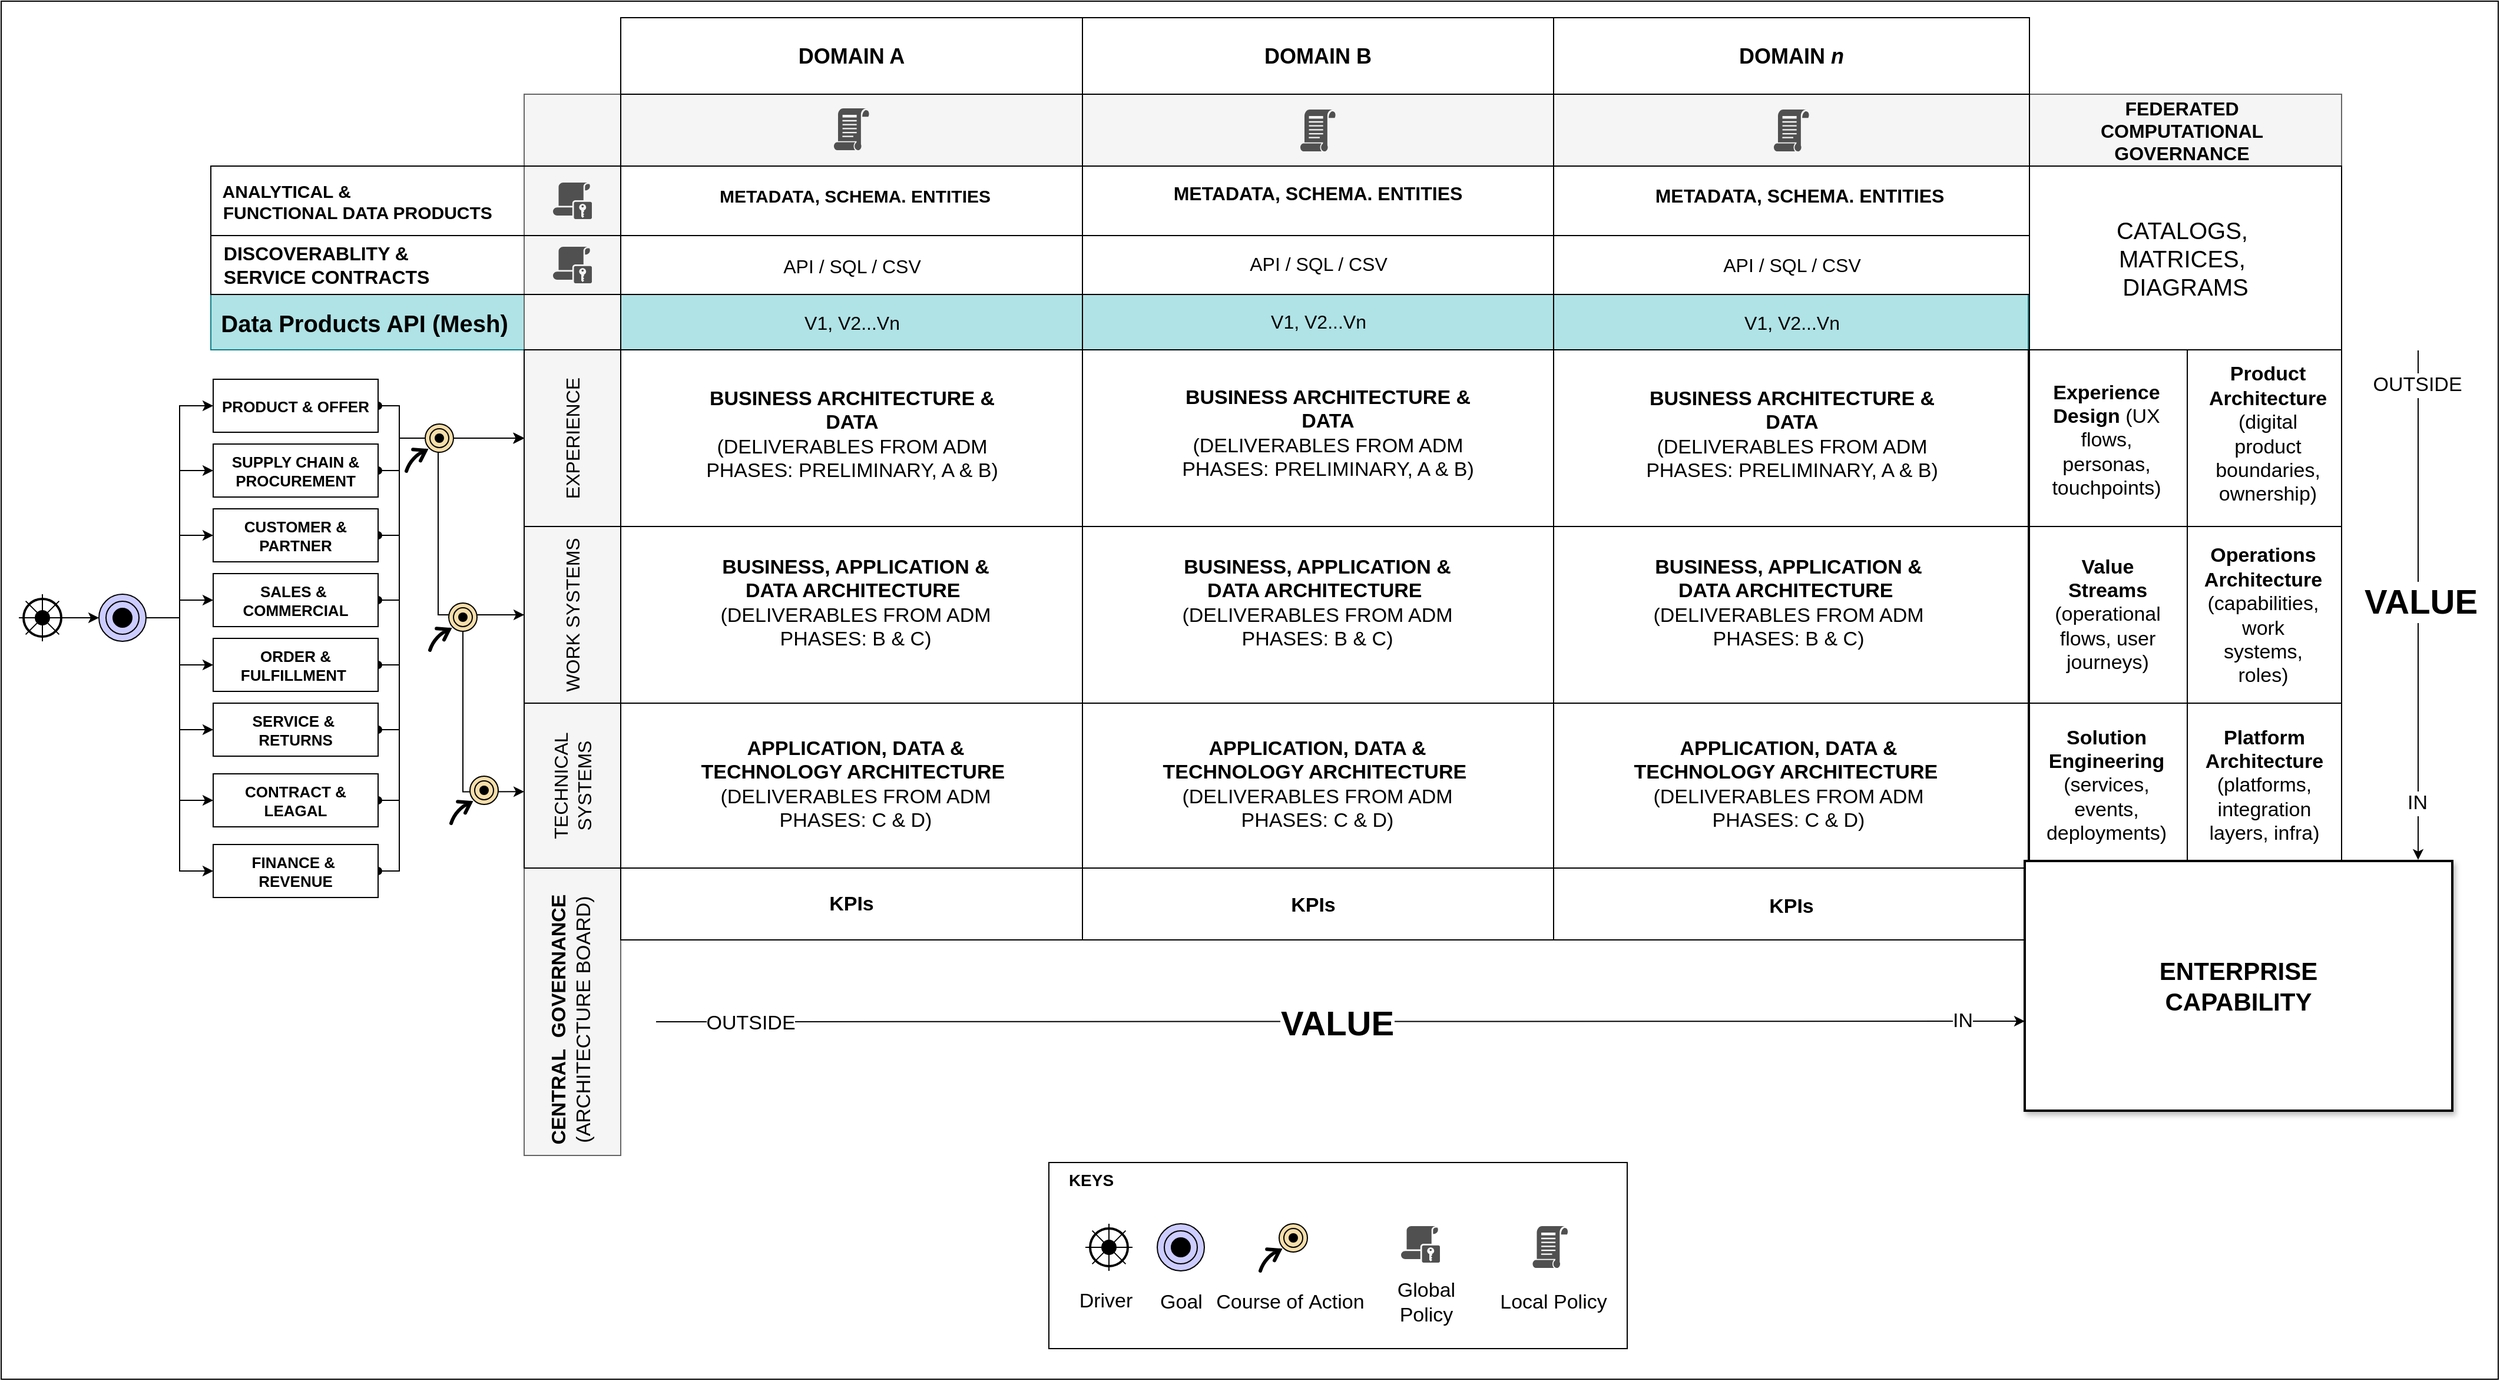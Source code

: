 <mxfile version="28.1.1">
  <diagram name="Page-1" id="IMWD84bTC4Bg9idS82lR">
    <mxGraphModel dx="1979" dy="1753" grid="1" gridSize="5" guides="1" tooltips="1" connect="1" arrows="1" fold="1" page="0" pageScale="1" pageWidth="850" pageHeight="1100" math="0" shadow="0">
      <root>
        <mxCell id="0" />
        <mxCell id="1" parent="0" />
        <mxCell id="JFgeYTdQzSDjU0AHy_LK-74" value="" style="rounded=0;whiteSpace=wrap;html=1;fillColor=none;movable=0;resizable=0;rotatable=0;deletable=0;editable=0;locked=1;connectable=0;" parent="1" vertex="1">
          <mxGeometry x="567" y="-294" width="2120" height="1170" as="geometry" />
        </mxCell>
        <mxCell id="JFgeYTdQzSDjU0AHy_LK-70" value="&lt;font&gt;&lt;b&gt;&amp;nbsp;&lt;font style=&quot;font-size: 20px;&quot;&gt;Data Products API (Mesh)&lt;/font&gt;&lt;/b&gt;&lt;/font&gt;" style="rounded=0;whiteSpace=wrap;html=1;fillColor=#b0e3e6;strokeColor=#0e8088;fontSize=24;align=left;" parent="1" vertex="1">
          <mxGeometry x="745" y="-45" width="1543" height="47" as="geometry" />
        </mxCell>
        <mxCell id="JFgeYTdQzSDjU0AHy_LK-50" value="" style="rounded=0;whiteSpace=wrap;html=1;" parent="1" vertex="1">
          <mxGeometry x="1456.5" y="692" width="491" height="158" as="geometry" />
        </mxCell>
        <mxCell id="JFgeYTdQzSDjU0AHy_LK-2" value="" style="rounded=0;whiteSpace=wrap;html=1;fillColor=#f5f5f5;fontColor=#333333;strokeColor=#666666;" parent="1" vertex="1">
          <mxGeometry x="1011" y="-215" width="1543" height="61" as="geometry" />
        </mxCell>
        <mxCell id="hOjRkmndPDJjpxt0u_3i-155" value="" style="html=1;dashed=0;whiteSpace=wrap;fillColor=#f5f5f5;fontColor=#333333;strokeColor=#666666;" parent="1" vertex="1">
          <mxGeometry x="1011" y="-154" width="82" height="840" as="geometry" />
        </mxCell>
        <mxCell id="hOjRkmndPDJjpxt0u_3i-68" value="&amp;nbsp; ANALYTICAL &amp;amp;&amp;nbsp;&lt;div&gt;&amp;nbsp; FUNCTIONAL DATA PRODUCTS&lt;/div&gt;" style="rounded=0;whiteSpace=wrap;html=1;align=left;fillColor=none;fontStyle=1;fontSize=15;" parent="1" vertex="1">
          <mxGeometry x="745" y="-154" width="1544" height="59" as="geometry" />
        </mxCell>
        <mxCell id="hOjRkmndPDJjpxt0u_3i-67" value="&lt;b&gt;&amp;nbsp; DISCOVERABLITY &amp;amp;&amp;nbsp;&amp;nbsp;&lt;/b&gt;&lt;div&gt;&lt;b&gt;&amp;nbsp; SERVICE CONTRACTS&lt;/b&gt;&lt;/div&gt;" style="rounded=0;whiteSpace=wrap;html=1;align=left;fillColor=none;fontSize=16;" parent="1" vertex="1">
          <mxGeometry x="745" y="-95" width="1544" height="50" as="geometry" />
        </mxCell>
        <mxCell id="hOjRkmndPDJjpxt0u_3i-188" style="edgeStyle=orthogonalEdgeStyle;rounded=0;orthogonalLoop=1;jettySize=auto;html=1;entryX=0;entryY=0.5;entryDx=0;entryDy=0;startArrow=oval;startFill=1;" parent="1" source="hOjRkmndPDJjpxt0u_3i-1" target="hOjRkmndPDJjpxt0u_3i-13" edge="1">
          <mxGeometry relative="1" as="geometry">
            <Array as="points">
              <mxPoint x="905" y="49" />
              <mxPoint x="905" y="77" />
            </Array>
          </mxGeometry>
        </mxCell>
        <mxCell id="hOjRkmndPDJjpxt0u_3i-1" value="&lt;b&gt;PRODUCT &amp;amp; OFFER&lt;/b&gt;" style="rounded=0;whiteSpace=wrap;html=1;rotation=0;fontSize=13;" parent="1" vertex="1">
          <mxGeometry x="747" y="27" width="140" height="45" as="geometry" />
        </mxCell>
        <mxCell id="hOjRkmndPDJjpxt0u_3i-189" style="edgeStyle=orthogonalEdgeStyle;rounded=0;orthogonalLoop=1;jettySize=auto;html=1;entryX=0;entryY=0.5;entryDx=0;entryDy=0;startArrow=oval;startFill=1;" parent="1" source="hOjRkmndPDJjpxt0u_3i-2" target="hOjRkmndPDJjpxt0u_3i-13" edge="1">
          <mxGeometry relative="1" as="geometry">
            <Array as="points">
              <mxPoint x="905" y="105" />
              <mxPoint x="905" y="77" />
            </Array>
          </mxGeometry>
        </mxCell>
        <mxCell id="hOjRkmndPDJjpxt0u_3i-2" value="&lt;b&gt;SUPPLY CHAIN &amp;amp; PROCUREMENT&lt;/b&gt;" style="rounded=0;whiteSpace=wrap;html=1;rotation=0;fontSize=13;" parent="1" vertex="1">
          <mxGeometry x="747" y="82" width="140" height="45" as="geometry" />
        </mxCell>
        <mxCell id="hOjRkmndPDJjpxt0u_3i-190" style="edgeStyle=orthogonalEdgeStyle;rounded=0;orthogonalLoop=1;jettySize=auto;html=1;entryX=0;entryY=0.5;entryDx=0;entryDy=0;startArrow=oval;startFill=1;" parent="1" source="hOjRkmndPDJjpxt0u_3i-3" target="hOjRkmndPDJjpxt0u_3i-13" edge="1">
          <mxGeometry relative="1" as="geometry">
            <Array as="points">
              <mxPoint x="905" y="159" />
              <mxPoint x="905" y="77" />
            </Array>
          </mxGeometry>
        </mxCell>
        <mxCell id="hOjRkmndPDJjpxt0u_3i-3" value="&lt;b&gt;CUSTOMER &amp;amp; PARTNER&lt;/b&gt;" style="rounded=0;whiteSpace=wrap;html=1;rotation=0;fontSize=13;" parent="1" vertex="1">
          <mxGeometry x="747" y="137" width="140" height="45" as="geometry" />
        </mxCell>
        <mxCell id="hOjRkmndPDJjpxt0u_3i-191" style="edgeStyle=orthogonalEdgeStyle;rounded=0;orthogonalLoop=1;jettySize=auto;html=1;entryX=0;entryY=0.5;entryDx=0;entryDy=0;startArrow=oval;startFill=1;" parent="1" source="hOjRkmndPDJjpxt0u_3i-4" target="hOjRkmndPDJjpxt0u_3i-13" edge="1">
          <mxGeometry relative="1" as="geometry">
            <Array as="points">
              <mxPoint x="905" y="215" />
              <mxPoint x="905" y="77" />
            </Array>
          </mxGeometry>
        </mxCell>
        <mxCell id="hOjRkmndPDJjpxt0u_3i-4" value="&lt;b&gt;SALES &amp;amp;&amp;nbsp;&lt;/b&gt;&lt;div&gt;&lt;b&gt;COMMERCIAL&lt;/b&gt;&lt;/div&gt;" style="rounded=0;whiteSpace=wrap;html=1;rotation=0;fontSize=13;" parent="1" vertex="1">
          <mxGeometry x="747" y="192" width="140" height="45" as="geometry" />
        </mxCell>
        <mxCell id="hOjRkmndPDJjpxt0u_3i-192" style="edgeStyle=orthogonalEdgeStyle;rounded=0;orthogonalLoop=1;jettySize=auto;html=1;entryX=0;entryY=0.5;entryDx=0;entryDy=0;startArrow=oval;startFill=1;" parent="1" source="hOjRkmndPDJjpxt0u_3i-5" target="hOjRkmndPDJjpxt0u_3i-13" edge="1">
          <mxGeometry relative="1" as="geometry">
            <Array as="points">
              <mxPoint x="905" y="269" />
              <mxPoint x="905" y="77" />
            </Array>
          </mxGeometry>
        </mxCell>
        <mxCell id="hOjRkmndPDJjpxt0u_3i-5" value="&lt;b&gt;ORDER &amp;amp;&lt;/b&gt;&lt;div&gt;&lt;b&gt;FULFILLMENT&amp;nbsp;&lt;/b&gt;&lt;/div&gt;" style="rounded=0;whiteSpace=wrap;html=1;rotation=0;fontSize=13;" parent="1" vertex="1">
          <mxGeometry x="747" y="247" width="140" height="45" as="geometry" />
        </mxCell>
        <mxCell id="hOjRkmndPDJjpxt0u_3i-193" style="edgeStyle=orthogonalEdgeStyle;rounded=0;orthogonalLoop=1;jettySize=auto;html=1;entryX=0;entryY=0.5;entryDx=0;entryDy=0;startArrow=oval;startFill=1;" parent="1" source="hOjRkmndPDJjpxt0u_3i-6" target="hOjRkmndPDJjpxt0u_3i-13" edge="1">
          <mxGeometry relative="1" as="geometry">
            <Array as="points">
              <mxPoint x="905" y="325" />
              <mxPoint x="905" y="77" />
            </Array>
          </mxGeometry>
        </mxCell>
        <mxCell id="hOjRkmndPDJjpxt0u_3i-6" value="&lt;b&gt;SERVICE &amp;amp;&amp;nbsp;&lt;/b&gt;&lt;div&gt;&lt;b&gt;RETURNS&lt;/b&gt;&lt;/div&gt;" style="rounded=0;whiteSpace=wrap;html=1;rotation=0;fontSize=13;" parent="1" vertex="1">
          <mxGeometry x="747" y="302" width="140" height="45" as="geometry" />
        </mxCell>
        <mxCell id="hOjRkmndPDJjpxt0u_3i-194" style="edgeStyle=orthogonalEdgeStyle;rounded=0;orthogonalLoop=1;jettySize=auto;html=1;entryX=0;entryY=0.5;entryDx=0;entryDy=0;startArrow=oval;startFill=1;" parent="1" source="hOjRkmndPDJjpxt0u_3i-7" target="hOjRkmndPDJjpxt0u_3i-13" edge="1">
          <mxGeometry relative="1" as="geometry">
            <Array as="points">
              <mxPoint x="905" y="385" />
              <mxPoint x="905" y="77" />
            </Array>
          </mxGeometry>
        </mxCell>
        <mxCell id="hOjRkmndPDJjpxt0u_3i-7" value="&lt;b&gt;CONTRACT &amp;amp;&lt;/b&gt;&lt;div&gt;&lt;b&gt;LEAGAL&lt;/b&gt;&lt;/div&gt;" style="rounded=0;whiteSpace=wrap;html=1;rotation=0;fontSize=13;" parent="1" vertex="1">
          <mxGeometry x="747" y="362" width="140" height="45" as="geometry" />
        </mxCell>
        <mxCell id="hOjRkmndPDJjpxt0u_3i-195" style="edgeStyle=orthogonalEdgeStyle;rounded=0;orthogonalLoop=1;jettySize=auto;html=1;entryX=0;entryY=0.5;entryDx=0;entryDy=0;startArrow=oval;startFill=1;" parent="1" source="hOjRkmndPDJjpxt0u_3i-8" target="hOjRkmndPDJjpxt0u_3i-13" edge="1">
          <mxGeometry relative="1" as="geometry">
            <Array as="points">
              <mxPoint x="905" y="445" />
              <mxPoint x="905" y="77" />
            </Array>
          </mxGeometry>
        </mxCell>
        <mxCell id="hOjRkmndPDJjpxt0u_3i-8" value="&lt;b&gt;FINANCE &amp;amp;&amp;nbsp;&lt;/b&gt;&lt;div&gt;&lt;b&gt;REVENUE&lt;/b&gt;&lt;/div&gt;" style="rounded=0;whiteSpace=wrap;html=1;rotation=0;fontSize=13;" parent="1" vertex="1">
          <mxGeometry x="747" y="422" width="140" height="45" as="geometry" />
        </mxCell>
        <mxCell id="hOjRkmndPDJjpxt0u_3i-13" value="EXPERIENCE" style="swimlane;horizontal=0;whiteSpace=wrap;html=1;startSize=82;fillColor=none;fontStyle=0;fontSize=16;" parent="1" vertex="1">
          <mxGeometry x="1011" y="2" width="1543" height="150" as="geometry" />
        </mxCell>
        <mxCell id="hOjRkmndPDJjpxt0u_3i-183" value="&lt;table&gt;&lt;tbody&gt;&lt;tr&gt;&lt;td data-col-size=&quot;md&quot; data-start=&quot;867&quot; data-end=&quot;934&quot;&gt;&lt;strong data-start=&quot;869&quot; data-end=&quot;893&quot;&gt;Product Architecture&lt;/strong&gt; &lt;span style=&quot;font-weight: normal;&quot;&gt;(digital product boundaries, ownership)&lt;/span&gt;&lt;/td&gt;&lt;/tr&gt;&lt;/tbody&gt;&lt;/table&gt;&lt;table&gt;&lt;tbody&gt;&lt;tr&gt;&lt;td data-col-size=&quot;lg&quot; data-start=&quot;934&quot; data-end=&quot;1067&quot;&gt;&lt;/td&gt;&lt;/tr&gt;&lt;/tbody&gt;&lt;/table&gt;" style="text;html=1;align=center;verticalAlign=middle;whiteSpace=wrap;rounded=0;rotation=0;fontSize=17;fontStyle=1" parent="hOjRkmndPDJjpxt0u_3i-13" vertex="1">
          <mxGeometry x="1428" y="10" width="105" height="130" as="geometry" />
        </mxCell>
        <mxCell id="hOjRkmndPDJjpxt0u_3i-14" value="WORK SYSTEMS" style="swimlane;horizontal=0;whiteSpace=wrap;html=1;startSize=82;fillColor=none;fontStyle=0;fontSize=16;" parent="1" vertex="1">
          <mxGeometry x="1011" y="152" width="1543" height="150" as="geometry" />
        </mxCell>
        <mxCell id="hOjRkmndPDJjpxt0u_3i-174" value="" style="html=1;dashed=0;whiteSpace=wrap;fillColor=none;" parent="hOjRkmndPDJjpxt0u_3i-14" vertex="1">
          <mxGeometry x="1277" y="-150" width="135" height="440" as="geometry" />
        </mxCell>
        <mxCell id="hOjRkmndPDJjpxt0u_3i-66" value="&lt;strong data-start=&quot;811&quot; data-end=&quot;832&quot;&gt;Experience Design&lt;/strong&gt; (UX flows, personas, touchpoints)" style="text;html=1;align=center;verticalAlign=middle;whiteSpace=wrap;rounded=0;rotation=0;fontSize=17;fontStyle=0" parent="hOjRkmndPDJjpxt0u_3i-14" vertex="1">
          <mxGeometry x="1287" y="-141" width="113" height="135" as="geometry" />
        </mxCell>
        <mxCell id="hOjRkmndPDJjpxt0u_3i-184" value="&lt;strong data-start=&quot;1100&quot; data-end=&quot;1117&quot;&gt;Value Streams&lt;/strong&gt; (operational flows, user journeys)" style="text;html=1;align=center;verticalAlign=middle;whiteSpace=wrap;rounded=0;rotation=0;fontSize=17;fontStyle=0" parent="hOjRkmndPDJjpxt0u_3i-14" vertex="1">
          <mxGeometry x="1287.5" y="7.5" width="113" height="135" as="geometry" />
        </mxCell>
        <mxCell id="hOjRkmndPDJjpxt0u_3i-199" value="&lt;strong data-start=&quot;1155&quot; data-end=&quot;1182&quot;&gt;Operations Architecture&lt;/strong&gt; &lt;span style=&quot;font-weight: normal;&quot;&gt;(capabilities, work systems, roles)&lt;/span&gt;" style="text;html=1;align=center;verticalAlign=middle;whiteSpace=wrap;rounded=0;rotation=0;fontSize=17;fontStyle=1" parent="hOjRkmndPDJjpxt0u_3i-14" vertex="1">
          <mxGeometry x="1424" y="10.5" width="105" height="130" as="geometry" />
        </mxCell>
        <mxCell id="hOjRkmndPDJjpxt0u_3i-15" value="TECHNICAL SYSTEMS" style="swimlane;horizontal=0;whiteSpace=wrap;html=1;startSize=82;fillColor=none;fontStyle=0;fontSize=16;" parent="1" vertex="1">
          <mxGeometry x="1011" y="302" width="1543" height="140" as="geometry" />
        </mxCell>
        <mxCell id="hOjRkmndPDJjpxt0u_3i-201" value="&lt;div&gt;&lt;strong data-start=&quot;1334&quot; data-end=&quot;1358&quot;&gt;Solution Engineering&lt;/strong&gt; (services, events, deployments)&lt;span&gt;&lt;/span&gt;&lt;/div&gt;" style="text;html=1;align=center;verticalAlign=middle;whiteSpace=wrap;rounded=0;rotation=0;fontSize=17;fontStyle=0" parent="hOjRkmndPDJjpxt0u_3i-15" vertex="1">
          <mxGeometry x="1287" y="2.5" width="113" height="135" as="geometry" />
        </mxCell>
        <mxCell id="hOjRkmndPDJjpxt0u_3i-202" value="&lt;strong data-start=&quot;1393&quot; data-end=&quot;1418&quot;&gt;Platform Architecture&lt;/strong&gt; &lt;span style=&quot;font-weight: normal;&quot;&gt;(platforms, integration layers, infra)&lt;/span&gt;" style="text;html=1;align=center;verticalAlign=middle;whiteSpace=wrap;rounded=0;rotation=0;fontSize=17;fontStyle=1" parent="hOjRkmndPDJjpxt0u_3i-15" vertex="1">
          <mxGeometry x="1425" y="5" width="105" height="130" as="geometry" />
        </mxCell>
        <mxCell id="hOjRkmndPDJjpxt0u_3i-27" value="DOMAIN A" style="swimlane;whiteSpace=wrap;html=1;startSize=65;fontSize=18;" parent="1" vertex="1">
          <mxGeometry x="1093" y="-280" width="392" height="783" as="geometry" />
        </mxCell>
        <mxCell id="hOjRkmndPDJjpxt0u_3i-111" value="METADATA,&amp;nbsp;&lt;span style=&quot;background-color: transparent; color: light-dark(rgb(0, 0, 0), rgb(255, 255, 255));&quot;&gt;SCHEMA.&amp;nbsp;&lt;/span&gt;&lt;span style=&quot;background-color: transparent; color: light-dark(rgb(0, 0, 0), rgb(255, 255, 255));&quot;&gt;ENTITIES&lt;/span&gt;&lt;div&gt;&lt;br&gt;&lt;/div&gt;" style="text;html=1;align=center;verticalAlign=middle;whiteSpace=wrap;rounded=0;rotation=0;fontSize=15;fontStyle=1" parent="hOjRkmndPDJjpxt0u_3i-27" vertex="1">
          <mxGeometry x="86" y="145" width="226" height="30" as="geometry" />
        </mxCell>
        <mxCell id="hOjRkmndPDJjpxt0u_3i-129" value="&lt;div&gt;KPIs&lt;/div&gt;" style="text;html=1;align=center;verticalAlign=middle;whiteSpace=wrap;rounded=0;rotation=0;fontSize=17;fontStyle=1" parent="hOjRkmndPDJjpxt0u_3i-27" vertex="1">
          <mxGeometry x="161" y="738" width="70" height="30" as="geometry" />
        </mxCell>
        <mxCell id="hOjRkmndPDJjpxt0u_3i-173" value="" style="sketch=0;pointerEvents=1;shadow=0;dashed=0;html=1;strokeColor=none;labelPosition=center;verticalLabelPosition=bottom;verticalAlign=top;align=center;fillColor=#505050;shape=mxgraph.mscae.intune.policy" parent="hOjRkmndPDJjpxt0u_3i-27" vertex="1">
          <mxGeometry x="181" y="77" width="30" height="36" as="geometry" />
        </mxCell>
        <mxCell id="-vPCvKVaH0bH5d80LSRG-5" value="&lt;span&gt;V1, V2...Vn&lt;/span&gt;" style="text;html=1;align=center;verticalAlign=middle;whiteSpace=wrap;rounded=0;rotation=0;fontSize=16;fontStyle=0" parent="hOjRkmndPDJjpxt0u_3i-27" vertex="1">
          <mxGeometry x="136.75" y="244" width="118.5" height="30" as="geometry" />
        </mxCell>
        <mxCell id="-vPCvKVaH0bH5d80LSRG-9" value="&lt;span&gt;BUSINESS ARCHITECTURE&amp;nbsp;&lt;/span&gt;&lt;span&gt;&amp;amp; DATA&lt;/span&gt;&lt;br&gt;&lt;div&gt;&lt;span style=&quot;font-weight: normal;&quot;&gt;(DELIVERABLES FROM ADM PHASES: PRELIMINARY, A &amp;amp; B)&lt;/span&gt;&lt;/div&gt;" style="text;html=1;align=center;verticalAlign=middle;whiteSpace=wrap;rounded=0;rotation=0;fontSize=17;fontStyle=1" parent="hOjRkmndPDJjpxt0u_3i-27" vertex="1">
          <mxGeometry x="62.75" y="341" width="266.5" height="25" as="geometry" />
        </mxCell>
        <mxCell id="-vPCvKVaH0bH5d80LSRG-12" value="&lt;span&gt;BUSINESS, APPLICATION &amp;amp; DATA ARCHITECTURE&amp;nbsp;&lt;/span&gt;&lt;br&gt;&lt;div&gt;&lt;span style=&quot;font-weight: normal;&quot;&gt;(DELIVERABLES FROM ADM PHASES: B &amp;amp; C)&lt;/span&gt;&lt;/div&gt;" style="text;html=1;align=center;verticalAlign=middle;whiteSpace=wrap;rounded=0;rotation=0;fontSize=17;fontStyle=1" parent="hOjRkmndPDJjpxt0u_3i-27" vertex="1">
          <mxGeometry x="66" y="484" width="266.5" height="25" as="geometry" />
        </mxCell>
        <mxCell id="-vPCvKVaH0bH5d80LSRG-13" value="&lt;span&gt;APPLICATION, DATA &amp;amp; TECHNOLOGY ARCHITECTURE&amp;nbsp;&lt;/span&gt;&lt;br&gt;&lt;div&gt;&lt;span style=&quot;font-weight: normal;&quot;&gt;(DELIVERABLES FROM ADM PHASES: C &amp;amp; D)&lt;/span&gt;&lt;/div&gt;" style="text;html=1;align=center;verticalAlign=middle;whiteSpace=wrap;rounded=0;rotation=0;fontSize=17;fontStyle=1" parent="hOjRkmndPDJjpxt0u_3i-27" vertex="1">
          <mxGeometry x="66" y="638" width="266.5" height="25" as="geometry" />
        </mxCell>
        <mxCell id="hOjRkmndPDJjpxt0u_3i-28" value="DOMAIN B" style="swimlane;whiteSpace=wrap;html=1;startSize=65;fillColor=none;fontSize=18;" parent="1" vertex="1">
          <mxGeometry x="1485" y="-280" width="400" height="783" as="geometry" />
        </mxCell>
        <mxCell id="hOjRkmndPDJjpxt0u_3i-142" value="&lt;div&gt;KPIs&lt;/div&gt;" style="text;html=1;align=center;verticalAlign=middle;whiteSpace=wrap;rounded=0;rotation=0;fontSize=17;fontStyle=1" parent="hOjRkmndPDJjpxt0u_3i-28" vertex="1">
          <mxGeometry x="161" y="739" width="70" height="30" as="geometry" />
        </mxCell>
        <mxCell id="hOjRkmndPDJjpxt0u_3i-160" value="" style="sketch=0;pointerEvents=1;shadow=0;dashed=0;html=1;strokeColor=none;labelPosition=center;verticalLabelPosition=bottom;verticalAlign=top;align=center;fillColor=#505050;shape=mxgraph.mscae.intune.policy" parent="hOjRkmndPDJjpxt0u_3i-28" vertex="1">
          <mxGeometry x="185" y="78" width="30" height="36" as="geometry" />
        </mxCell>
        <mxCell id="-vPCvKVaH0bH5d80LSRG-1" value="METADATA,&amp;nbsp;&lt;span style=&quot;background-color: transparent; color: light-dark(rgb(0, 0, 0), rgb(255, 255, 255));&quot;&gt;SCHEMA.&amp;nbsp;&lt;/span&gt;&lt;span style=&quot;background-color: transparent; color: light-dark(rgb(0, 0, 0), rgb(255, 255, 255));&quot;&gt;ENTITIES&lt;/span&gt;&lt;div&gt;&lt;br&gt;&lt;/div&gt;" style="text;html=1;align=center;verticalAlign=middle;whiteSpace=wrap;rounded=0;rotation=0;fontSize=16;fontStyle=1" parent="hOjRkmndPDJjpxt0u_3i-28" vertex="1">
          <mxGeometry x="87" y="144" width="226" height="30" as="geometry" />
        </mxCell>
        <mxCell id="-vPCvKVaH0bH5d80LSRG-3" value="&lt;span&gt;API / SQL / CSV&lt;/span&gt;" style="text;html=1;align=center;verticalAlign=middle;whiteSpace=wrap;rounded=0;rotation=0;fontSize=16;fontStyle=0" parent="hOjRkmndPDJjpxt0u_3i-28" vertex="1">
          <mxGeometry x="140.75" y="194" width="118.5" height="30" as="geometry" />
        </mxCell>
        <mxCell id="-vPCvKVaH0bH5d80LSRG-7" value="&lt;span&gt;V1, V2...Vn&lt;/span&gt;" style="text;html=1;align=center;verticalAlign=middle;whiteSpace=wrap;rounded=0;rotation=0;fontSize=16;fontStyle=0" parent="hOjRkmndPDJjpxt0u_3i-28" vertex="1">
          <mxGeometry x="140.75" y="243" width="118.5" height="30" as="geometry" />
        </mxCell>
        <mxCell id="-vPCvKVaH0bH5d80LSRG-10" value="&lt;span&gt;BUSINESS ARCHITECTURE&amp;nbsp;&lt;/span&gt;&lt;span&gt;&amp;amp; DATA&lt;/span&gt;&lt;br&gt;&lt;div&gt;&lt;span style=&quot;font-weight: normal;&quot;&gt;(DELIVERABLES FROM ADM PHASES: PRELIMINARY, A &amp;amp; B)&lt;/span&gt;&lt;/div&gt;" style="text;html=1;align=center;verticalAlign=middle;whiteSpace=wrap;rounded=0;rotation=0;fontSize=17;fontStyle=1" parent="hOjRkmndPDJjpxt0u_3i-28" vertex="1">
          <mxGeometry x="75" y="340" width="266.5" height="25" as="geometry" />
        </mxCell>
        <mxCell id="-vPCvKVaH0bH5d80LSRG-14" value="&lt;span&gt;BUSINESS, APPLICATION &amp;amp; DATA ARCHITECTURE&amp;nbsp;&lt;/span&gt;&lt;br&gt;&lt;div&gt;&lt;span style=&quot;font-weight: normal;&quot;&gt;(DELIVERABLES FROM ADM PHASES: B &amp;amp; C)&lt;/span&gt;&lt;/div&gt;" style="text;html=1;align=center;verticalAlign=middle;whiteSpace=wrap;rounded=0;rotation=0;fontSize=17;fontStyle=1" parent="hOjRkmndPDJjpxt0u_3i-28" vertex="1">
          <mxGeometry x="66" y="484" width="266.5" height="25" as="geometry" />
        </mxCell>
        <mxCell id="-vPCvKVaH0bH5d80LSRG-16" value="&lt;span&gt;APPLICATION, DATA &amp;amp; TECHNOLOGY ARCHITECTURE&amp;nbsp;&lt;/span&gt;&lt;br&gt;&lt;div&gt;&lt;span style=&quot;font-weight: normal;&quot;&gt;(DELIVERABLES FROM ADM PHASES: C &amp;amp; D)&lt;/span&gt;&lt;/div&gt;" style="text;html=1;align=center;verticalAlign=middle;whiteSpace=wrap;rounded=0;rotation=0;fontSize=17;fontStyle=1" parent="hOjRkmndPDJjpxt0u_3i-28" vertex="1">
          <mxGeometry x="66" y="638" width="266.5" height="25" as="geometry" />
        </mxCell>
        <mxCell id="hOjRkmndPDJjpxt0u_3i-29" value="DOMAIN &lt;i&gt;n&lt;/i&gt;" style="swimlane;whiteSpace=wrap;html=1;startSize=65;fillColor=none;fontSize=18;" parent="1" vertex="1">
          <mxGeometry x="1885" y="-280" width="404" height="783" as="geometry" />
        </mxCell>
        <mxCell id="hOjRkmndPDJjpxt0u_3i-73" value="&lt;span&gt;API / SQL / CSV&lt;/span&gt;" style="text;html=1;align=center;verticalAlign=middle;whiteSpace=wrap;rounded=0;rotation=0;fontSize=16;fontStyle=0" parent="hOjRkmndPDJjpxt0u_3i-29" vertex="1">
          <mxGeometry x="142.75" y="195" width="118.5" height="30" as="geometry" />
        </mxCell>
        <mxCell id="hOjRkmndPDJjpxt0u_3i-143" value="&lt;div&gt;KPIs&lt;/div&gt;" style="text;html=1;align=center;verticalAlign=middle;whiteSpace=wrap;rounded=0;rotation=0;fontSize=17;fontStyle=1" parent="hOjRkmndPDJjpxt0u_3i-29" vertex="1">
          <mxGeometry x="167" y="740" width="70" height="30" as="geometry" />
        </mxCell>
        <mxCell id="hOjRkmndPDJjpxt0u_3i-161" value="" style="sketch=0;pointerEvents=1;shadow=0;dashed=0;html=1;strokeColor=none;labelPosition=center;verticalLabelPosition=bottom;verticalAlign=top;align=center;fillColor=#505050;shape=mxgraph.mscae.intune.policy" parent="hOjRkmndPDJjpxt0u_3i-29" vertex="1">
          <mxGeometry x="187" y="78" width="30" height="36" as="geometry" />
        </mxCell>
        <mxCell id="-vPCvKVaH0bH5d80LSRG-2" value="METADATA,&amp;nbsp;&lt;span style=&quot;background-color: transparent; color: light-dark(rgb(0, 0, 0), rgb(255, 255, 255));&quot;&gt;SCHEMA.&amp;nbsp;&lt;/span&gt;&lt;span style=&quot;background-color: transparent; color: light-dark(rgb(0, 0, 0), rgb(255, 255, 255));&quot;&gt;ENTITIES&lt;/span&gt;&lt;div&gt;&lt;br&gt;&lt;/div&gt;" style="text;html=1;align=center;verticalAlign=middle;whiteSpace=wrap;rounded=0;rotation=0;fontSize=16;fontStyle=1" parent="hOjRkmndPDJjpxt0u_3i-29" vertex="1">
          <mxGeometry x="96" y="146" width="226" height="30" as="geometry" />
        </mxCell>
        <mxCell id="-vPCvKVaH0bH5d80LSRG-8" value="&lt;span&gt;V1, V2...Vn&lt;/span&gt;" style="text;html=1;align=center;verticalAlign=middle;whiteSpace=wrap;rounded=0;rotation=0;fontSize=16;fontStyle=0" parent="hOjRkmndPDJjpxt0u_3i-29" vertex="1">
          <mxGeometry x="142.75" y="244" width="118.5" height="30" as="geometry" />
        </mxCell>
        <mxCell id="-vPCvKVaH0bH5d80LSRG-15" value="&lt;span&gt;BUSINESS, APPLICATION &amp;amp; DATA ARCHITECTURE&amp;nbsp;&lt;/span&gt;&lt;br&gt;&lt;div&gt;&lt;span style=&quot;font-weight: normal;&quot;&gt;(DELIVERABLES FROM ADM PHASES: B &amp;amp; C)&lt;/span&gt;&lt;/div&gt;" style="text;html=1;align=center;verticalAlign=middle;whiteSpace=wrap;rounded=0;rotation=0;fontSize=17;fontStyle=1" parent="hOjRkmndPDJjpxt0u_3i-29" vertex="1">
          <mxGeometry x="66" y="484" width="266.5" height="25" as="geometry" />
        </mxCell>
        <mxCell id="-vPCvKVaH0bH5d80LSRG-17" value="&lt;span&gt;APPLICATION, DATA &amp;amp; TECHNOLOGY ARCHITECTURE&amp;nbsp;&lt;/span&gt;&lt;br&gt;&lt;div&gt;&lt;span style=&quot;font-weight: normal;&quot;&gt;(DELIVERABLES FROM ADM PHASES: C &amp;amp; D)&lt;/span&gt;&lt;/div&gt;" style="text;html=1;align=center;verticalAlign=middle;whiteSpace=wrap;rounded=0;rotation=0;fontSize=17;fontStyle=1" parent="hOjRkmndPDJjpxt0u_3i-29" vertex="1">
          <mxGeometry x="66" y="638" width="266.5" height="25" as="geometry" />
        </mxCell>
        <mxCell id="hOjRkmndPDJjpxt0u_3i-158" value="&lt;span&gt;CENTRAL&amp;nbsp; GOVERNANCE&lt;/span&gt;&lt;div&gt;&lt;span style=&quot;font-weight: normal;&quot;&gt;(ARCHITECTURE BOARD)&lt;/span&gt;&lt;/div&gt;" style="text;html=1;align=center;verticalAlign=middle;whiteSpace=wrap;rounded=0;rotation=-90;fontSize=17;fontStyle=1" parent="1" vertex="1">
          <mxGeometry x="943" y="558" width="215" height="25" as="geometry" />
        </mxCell>
        <mxCell id="hOjRkmndPDJjpxt0u_3i-196" style="edgeStyle=orthogonalEdgeStyle;rounded=0;orthogonalLoop=1;jettySize=auto;html=1;entryX=0;entryY=0.5;entryDx=0;entryDy=0;exitX=0;exitY=0.5;exitDx=0;exitDy=0;" parent="1" source="hOjRkmndPDJjpxt0u_3i-13" target="hOjRkmndPDJjpxt0u_3i-14" edge="1">
          <mxGeometry relative="1" as="geometry">
            <Array as="points">
              <mxPoint x="938" y="77" />
              <mxPoint x="938" y="227" />
            </Array>
          </mxGeometry>
        </mxCell>
        <mxCell id="hOjRkmndPDJjpxt0u_3i-197" style="edgeStyle=orthogonalEdgeStyle;rounded=0;orthogonalLoop=1;jettySize=auto;html=1;entryX=0;entryY=0.537;entryDx=0;entryDy=0;entryPerimeter=0;exitX=0;exitY=0.5;exitDx=0;exitDy=0;" parent="1" source="hOjRkmndPDJjpxt0u_3i-14" target="hOjRkmndPDJjpxt0u_3i-15" edge="1">
          <mxGeometry relative="1" as="geometry">
            <Array as="points">
              <mxPoint x="959" y="227" />
              <mxPoint x="959" y="377" />
            </Array>
            <mxPoint x="971" y="232.529" as="sourcePoint" />
          </mxGeometry>
        </mxCell>
        <mxCell id="JFgeYTdQzSDjU0AHy_LK-4" value="&lt;span&gt;FEDERATED COMPUTATIONAL GOVERNANCE&lt;/span&gt;" style="text;html=1;align=center;verticalAlign=middle;whiteSpace=wrap;rounded=0;rotation=0;fontSize=16;fontStyle=1" parent="1" vertex="1">
          <mxGeometry x="2311" y="-197" width="215" height="25" as="geometry" />
        </mxCell>
        <mxCell id="JFgeYTdQzSDjU0AHy_LK-5" value="" style="sketch=0;pointerEvents=1;shadow=0;dashed=0;html=1;strokeColor=none;fillColor=#505050;labelPosition=center;verticalLabelPosition=bottom;verticalAlign=top;outlineConnect=0;align=center;shape=mxgraph.office.security.role_assignment_policy;" parent="1" vertex="1">
          <mxGeometry x="1035.5" y="-140" width="33" height="31" as="geometry" />
        </mxCell>
        <mxCell id="JFgeYTdQzSDjU0AHy_LK-6" value="" style="sketch=0;pointerEvents=1;shadow=0;dashed=0;html=1;strokeColor=none;fillColor=#505050;labelPosition=center;verticalLabelPosition=bottom;verticalAlign=top;outlineConnect=0;align=center;shape=mxgraph.office.security.role_assignment_policy;" parent="1" vertex="1">
          <mxGeometry x="1035.5" y="-85.5" width="33" height="31" as="geometry" />
        </mxCell>
        <mxCell id="JFgeYTdQzSDjU0AHy_LK-10" value="" style="html=1;outlineConnect=0;whiteSpace=wrap;fillColor=#F5DEAA;shape=mxgraph.archimate3.course;" parent="1" vertex="1">
          <mxGeometry x="911" y="65" width="40" height="40" as="geometry" />
        </mxCell>
        <mxCell id="JFgeYTdQzSDjU0AHy_LK-20" style="edgeStyle=orthogonalEdgeStyle;rounded=0;orthogonalLoop=1;jettySize=auto;html=1;" parent="1" source="JFgeYTdQzSDjU0AHy_LK-14" target="JFgeYTdQzSDjU0AHy_LK-15" edge="1">
          <mxGeometry relative="1" as="geometry" />
        </mxCell>
        <mxCell id="JFgeYTdQzSDjU0AHy_LK-14" value="" style="html=1;outlineConnect=0;whiteSpace=wrap;fillColor=#CCCCFF;shape=mxgraph.archimate3.driver;" parent="1" vertex="1">
          <mxGeometry x="582" y="209.5" width="40" height="40" as="geometry" />
        </mxCell>
        <mxCell id="JFgeYTdQzSDjU0AHy_LK-21" style="edgeStyle=orthogonalEdgeStyle;rounded=0;orthogonalLoop=1;jettySize=auto;html=1;exitX=1;exitY=0.5;exitDx=0;exitDy=0;exitPerimeter=0;entryX=0;entryY=0.5;entryDx=0;entryDy=0;" parent="1" source="JFgeYTdQzSDjU0AHy_LK-15" target="hOjRkmndPDJjpxt0u_3i-1" edge="1">
          <mxGeometry relative="1" as="geometry" />
        </mxCell>
        <mxCell id="JFgeYTdQzSDjU0AHy_LK-22" style="edgeStyle=orthogonalEdgeStyle;rounded=0;orthogonalLoop=1;jettySize=auto;html=1;entryX=0;entryY=0.5;entryDx=0;entryDy=0;" parent="1" source="JFgeYTdQzSDjU0AHy_LK-15" target="hOjRkmndPDJjpxt0u_3i-2" edge="1">
          <mxGeometry relative="1" as="geometry" />
        </mxCell>
        <mxCell id="JFgeYTdQzSDjU0AHy_LK-23" style="edgeStyle=orthogonalEdgeStyle;rounded=0;orthogonalLoop=1;jettySize=auto;html=1;entryX=0;entryY=0.5;entryDx=0;entryDy=0;" parent="1" source="JFgeYTdQzSDjU0AHy_LK-15" target="hOjRkmndPDJjpxt0u_3i-3" edge="1">
          <mxGeometry relative="1" as="geometry" />
        </mxCell>
        <mxCell id="JFgeYTdQzSDjU0AHy_LK-24" style="edgeStyle=orthogonalEdgeStyle;rounded=0;orthogonalLoop=1;jettySize=auto;html=1;" parent="1" source="JFgeYTdQzSDjU0AHy_LK-15" target="hOjRkmndPDJjpxt0u_3i-4" edge="1">
          <mxGeometry relative="1" as="geometry" />
        </mxCell>
        <mxCell id="JFgeYTdQzSDjU0AHy_LK-25" style="edgeStyle=orthogonalEdgeStyle;rounded=0;orthogonalLoop=1;jettySize=auto;html=1;" parent="1" source="JFgeYTdQzSDjU0AHy_LK-15" target="hOjRkmndPDJjpxt0u_3i-5" edge="1">
          <mxGeometry relative="1" as="geometry" />
        </mxCell>
        <mxCell id="JFgeYTdQzSDjU0AHy_LK-27" style="edgeStyle=orthogonalEdgeStyle;rounded=0;orthogonalLoop=1;jettySize=auto;html=1;entryX=0;entryY=0.5;entryDx=0;entryDy=0;" parent="1" source="JFgeYTdQzSDjU0AHy_LK-15" target="hOjRkmndPDJjpxt0u_3i-6" edge="1">
          <mxGeometry relative="1" as="geometry" />
        </mxCell>
        <mxCell id="JFgeYTdQzSDjU0AHy_LK-28" style="edgeStyle=orthogonalEdgeStyle;rounded=0;orthogonalLoop=1;jettySize=auto;html=1;entryX=0;entryY=0.5;entryDx=0;entryDy=0;" parent="1" source="JFgeYTdQzSDjU0AHy_LK-15" target="hOjRkmndPDJjpxt0u_3i-7" edge="1">
          <mxGeometry relative="1" as="geometry" />
        </mxCell>
        <mxCell id="JFgeYTdQzSDjU0AHy_LK-29" style="edgeStyle=orthogonalEdgeStyle;rounded=0;orthogonalLoop=1;jettySize=auto;html=1;entryX=0;entryY=0.5;entryDx=0;entryDy=0;" parent="1" source="JFgeYTdQzSDjU0AHy_LK-15" target="hOjRkmndPDJjpxt0u_3i-8" edge="1">
          <mxGeometry relative="1" as="geometry" />
        </mxCell>
        <mxCell id="JFgeYTdQzSDjU0AHy_LK-15" value="" style="html=1;outlineConnect=0;whiteSpace=wrap;fillColor=#CCCCFF;shape=mxgraph.archimate3.goal;" parent="1" vertex="1">
          <mxGeometry x="650" y="209.5" width="40" height="40" as="geometry" />
        </mxCell>
        <mxCell id="JFgeYTdQzSDjU0AHy_LK-30" value="" style="html=1;outlineConnect=0;whiteSpace=wrap;fillColor=#CCCCFF;shape=mxgraph.archimate3.driver;" parent="1" vertex="1">
          <mxGeometry x="1487.5" y="744" width="40" height="40" as="geometry" />
        </mxCell>
        <mxCell id="JFgeYTdQzSDjU0AHy_LK-31" value="" style="html=1;outlineConnect=0;whiteSpace=wrap;fillColor=#CCCCFF;shape=mxgraph.archimate3.goal;" parent="1" vertex="1">
          <mxGeometry x="1548.5" y="744" width="40" height="40" as="geometry" />
        </mxCell>
        <mxCell id="JFgeYTdQzSDjU0AHy_LK-32" value="&lt;span&gt;Driver&lt;/span&gt;" style="text;html=1;align=center;verticalAlign=middle;whiteSpace=wrap;rounded=0;rotation=0;fontSize=17;fontStyle=0" parent="1" vertex="1">
          <mxGeometry x="1464.5" y="795" width="80" height="30" as="geometry" />
        </mxCell>
        <mxCell id="JFgeYTdQzSDjU0AHy_LK-33" value="&lt;span&gt;Goal&lt;/span&gt;" style="text;html=1;align=center;verticalAlign=middle;whiteSpace=wrap;rounded=0;rotation=0;fontSize=17;fontStyle=0" parent="1" vertex="1">
          <mxGeometry x="1528.5" y="796" width="80" height="30" as="geometry" />
        </mxCell>
        <mxCell id="JFgeYTdQzSDjU0AHy_LK-36" value="" style="html=1;outlineConnect=0;whiteSpace=wrap;fillColor=#F5DEAA;shape=mxgraph.archimate3.course;" parent="1" vertex="1">
          <mxGeometry x="1636" y="744" width="40" height="40" as="geometry" />
        </mxCell>
        <mxCell id="JFgeYTdQzSDjU0AHy_LK-37" value="&lt;span&gt;Course of&amp;nbsp;&lt;/span&gt;&lt;span style=&quot;background-color: transparent; color: light-dark(rgb(0, 0, 0), rgb(255, 255, 255));&quot;&gt;Action&lt;/span&gt;" style="text;html=1;align=center;verticalAlign=middle;whiteSpace=wrap;rounded=0;rotation=0;fontSize=17;fontStyle=0" parent="1" vertex="1">
          <mxGeometry x="1591.5" y="796" width="139" height="30" as="geometry" />
        </mxCell>
        <mxCell id="JFgeYTdQzSDjU0AHy_LK-40" value="&lt;span style=&quot;font-size: 14px;&quot;&gt;KEYS&lt;/span&gt;" style="text;html=1;align=center;verticalAlign=middle;whiteSpace=wrap;rounded=0;rotation=0;fontSize=16;fontStyle=1" parent="1" vertex="1">
          <mxGeometry x="1457.5" y="693" width="69" height="25" as="geometry" />
        </mxCell>
        <mxCell id="JFgeYTdQzSDjU0AHy_LK-51" value="" style="endArrow=classic;html=1;rounded=0;" parent="1" edge="1">
          <mxGeometry width="50" height="50" relative="1" as="geometry">
            <mxPoint x="1123" y="572.5" as="sourcePoint" />
            <mxPoint x="2285" y="572" as="targetPoint" />
          </mxGeometry>
        </mxCell>
        <mxCell id="JFgeYTdQzSDjU0AHy_LK-52" value="&lt;font style=&quot;font-size: 29px;&quot;&gt;&lt;b&gt;VALUE&lt;/b&gt;&lt;/font&gt;" style="edgeLabel;html=1;align=center;verticalAlign=middle;resizable=0;points=[];" parent="JFgeYTdQzSDjU0AHy_LK-51" connectable="0" vertex="1">
          <mxGeometry x="-0.276" y="-2" relative="1" as="geometry">
            <mxPoint x="157" y="-1" as="offset" />
          </mxGeometry>
        </mxCell>
        <mxCell id="JFgeYTdQzSDjU0AHy_LK-55" value="OUTSIDE" style="edgeLabel;html=1;align=center;verticalAlign=middle;resizable=0;points=[];fontSize=17;" parent="JFgeYTdQzSDjU0AHy_LK-51" connectable="0" vertex="1">
          <mxGeometry x="-0.978" y="1" relative="1" as="geometry">
            <mxPoint x="67" y="2" as="offset" />
          </mxGeometry>
        </mxCell>
        <mxCell id="JFgeYTdQzSDjU0AHy_LK-56" value="IN" style="edgeLabel;html=1;align=center;verticalAlign=middle;resizable=0;points=[];fontSize=17;" parent="JFgeYTdQzSDjU0AHy_LK-51" connectable="0" vertex="1">
          <mxGeometry x="0.915" relative="1" as="geometry">
            <mxPoint x="-4" as="offset" />
          </mxGeometry>
        </mxCell>
        <mxCell id="JFgeYTdQzSDjU0AHy_LK-57" value="" style="endArrow=classic;html=1;rounded=0;" parent="1" edge="1">
          <mxGeometry width="50" height="50" relative="1" as="geometry">
            <mxPoint x="2619" y="2.5" as="sourcePoint" />
            <mxPoint x="2619" y="435" as="targetPoint" />
          </mxGeometry>
        </mxCell>
        <mxCell id="JFgeYTdQzSDjU0AHy_LK-58" value="&lt;font style=&quot;font-size: 29px;&quot;&gt;&lt;b&gt;VALUE&lt;/b&gt;&lt;/font&gt;" style="edgeLabel;html=1;align=center;verticalAlign=middle;resizable=0;points=[];" parent="JFgeYTdQzSDjU0AHy_LK-57" connectable="0" vertex="1">
          <mxGeometry x="-0.276" y="-2" relative="1" as="geometry">
            <mxPoint x="4" y="57" as="offset" />
          </mxGeometry>
        </mxCell>
        <mxCell id="JFgeYTdQzSDjU0AHy_LK-59" value="OUTSIDE" style="edgeLabel;html=1;align=center;verticalAlign=middle;resizable=0;points=[];fontSize=17;" parent="JFgeYTdQzSDjU0AHy_LK-57" connectable="0" vertex="1">
          <mxGeometry x="-0.978" y="1" relative="1" as="geometry">
            <mxPoint x="-2" y="24" as="offset" />
          </mxGeometry>
        </mxCell>
        <mxCell id="JFgeYTdQzSDjU0AHy_LK-60" value="IN" style="edgeLabel;html=1;align=center;verticalAlign=middle;resizable=0;points=[];fontSize=17;" parent="JFgeYTdQzSDjU0AHy_LK-57" connectable="0" vertex="1">
          <mxGeometry x="0.915" relative="1" as="geometry">
            <mxPoint x="-1" y="-30" as="offset" />
          </mxGeometry>
        </mxCell>
        <mxCell id="JFgeYTdQzSDjU0AHy_LK-61" value="" style="sketch=0;pointerEvents=1;shadow=0;dashed=0;html=1;strokeColor=none;fillColor=#505050;labelPosition=center;verticalLabelPosition=bottom;verticalAlign=top;outlineConnect=0;align=center;shape=mxgraph.office.security.role_assignment_policy;" parent="1" vertex="1">
          <mxGeometry x="1755.5" y="746" width="33" height="31" as="geometry" />
        </mxCell>
        <mxCell id="JFgeYTdQzSDjU0AHy_LK-62" value="&lt;span&gt;Global Policy&lt;/span&gt;" style="text;html=1;align=center;verticalAlign=middle;whiteSpace=wrap;rounded=0;rotation=0;fontSize=17;fontStyle=0" parent="1" vertex="1">
          <mxGeometry x="1730.5" y="796" width="91.5" height="30" as="geometry" />
        </mxCell>
        <mxCell id="JFgeYTdQzSDjU0AHy_LK-63" value="" style="sketch=0;pointerEvents=1;shadow=0;dashed=0;html=1;strokeColor=none;labelPosition=center;verticalLabelPosition=bottom;verticalAlign=top;align=center;fillColor=#505050;shape=mxgraph.mscae.intune.policy" parent="1" vertex="1">
          <mxGeometry x="1867.25" y="746" width="30" height="36" as="geometry" />
        </mxCell>
        <mxCell id="JFgeYTdQzSDjU0AHy_LK-64" value="&lt;span&gt;Local&lt;/span&gt;&lt;span style=&quot;background-color: transparent; color: light-dark(rgb(0, 0, 0), rgb(255, 255, 255));&quot;&gt;&amp;nbsp;Policy&lt;/span&gt;" style="text;html=1;align=center;verticalAlign=middle;whiteSpace=wrap;rounded=0;rotation=0;fontSize=17;fontStyle=0" parent="1" vertex="1">
          <mxGeometry x="1840.25" y="796" width="90" height="30" as="geometry" />
        </mxCell>
        <mxCell id="JFgeYTdQzSDjU0AHy_LK-65" value="" style="html=1;outlineConnect=0;whiteSpace=wrap;fillColor=#F5DEAA;shape=mxgraph.archimate3.course;" parent="1" vertex="1">
          <mxGeometry x="949" y="364" width="40" height="40" as="geometry" />
        </mxCell>
        <mxCell id="JFgeYTdQzSDjU0AHy_LK-67" value="" style="html=1;outlineConnect=0;whiteSpace=wrap;fillColor=#F5DEAA;shape=mxgraph.archimate3.course;" parent="1" vertex="1">
          <mxGeometry x="931" y="217" width="40" height="40" as="geometry" />
        </mxCell>
        <mxCell id="JFgeYTdQzSDjU0AHy_LK-72" value="" style="shape=image;html=1;verticalAlign=top;verticalLabelPosition=bottom;labelBackgroundColor=#ffffff;imageAspect=0;aspect=fixed;image=https://icons.diagrams.net/icon-cache1/Octicons-2649/organization-1334.svg" parent="1" vertex="1">
          <mxGeometry x="1031.44" y="-208" width="41.13" height="47" as="geometry" />
        </mxCell>
        <mxCell id="-vPCvKVaH0bH5d80LSRG-4" value="&lt;span&gt;API / SQL / CSV&lt;/span&gt;" style="text;html=1;align=center;verticalAlign=middle;whiteSpace=wrap;rounded=0;rotation=0;fontSize=16;fontStyle=0" parent="1" vertex="1">
          <mxGeometry x="1229.75" y="-84.5" width="118.5" height="30" as="geometry" />
        </mxCell>
        <mxCell id="-vPCvKVaH0bH5d80LSRG-11" value="&lt;span&gt;BUSINESS ARCHITECTURE&amp;nbsp;&lt;/span&gt;&lt;span&gt;&amp;amp; DATA&lt;/span&gt;&lt;br&gt;&lt;div&gt;&lt;span style=&quot;font-weight: normal;&quot;&gt;(DELIVERABLES FROM ADM PHASES: PRELIMINARY, A &amp;amp; B)&lt;/span&gt;&lt;/div&gt;" style="text;html=1;align=center;verticalAlign=middle;whiteSpace=wrap;rounded=0;rotation=0;fontSize=17;fontStyle=1" parent="1" vertex="1">
          <mxGeometry x="1953.75" y="61" width="266.5" height="25" as="geometry" />
        </mxCell>
        <mxCell id="YxaSX7CMw7eh-1QMhOGA-7" value="CATALOGS,&amp;nbsp;&lt;div&gt;MATRICES,&amp;nbsp;&lt;/div&gt;&lt;div&gt;DIAGRAMS&lt;/div&gt;" style="rounded=0;whiteSpace=wrap;html=1;fontStyle=0;fontSize=20;" parent="1" vertex="1">
          <mxGeometry x="2289" y="-154" width="265" height="156" as="geometry" />
        </mxCell>
        <mxCell id="JFgeYTdQzSDjU0AHy_LK-68" value="&lt;font style=&quot;font-size: 21px;&quot;&gt;&lt;b&gt;ENTERPRISE&lt;/b&gt;&lt;/font&gt;&lt;div&gt;&lt;font style=&quot;font-size: 21px;&quot;&gt;&lt;b&gt;CAPABILITY&lt;/b&gt;&lt;/font&gt;&lt;/div&gt;" style="rounded=0;whiteSpace=wrap;html=1;shadow=1;strokeWidth=2;" parent="1" vertex="1">
          <mxGeometry x="2285" y="436" width="363" height="212" as="geometry" />
        </mxCell>
      </root>
    </mxGraphModel>
  </diagram>
</mxfile>
